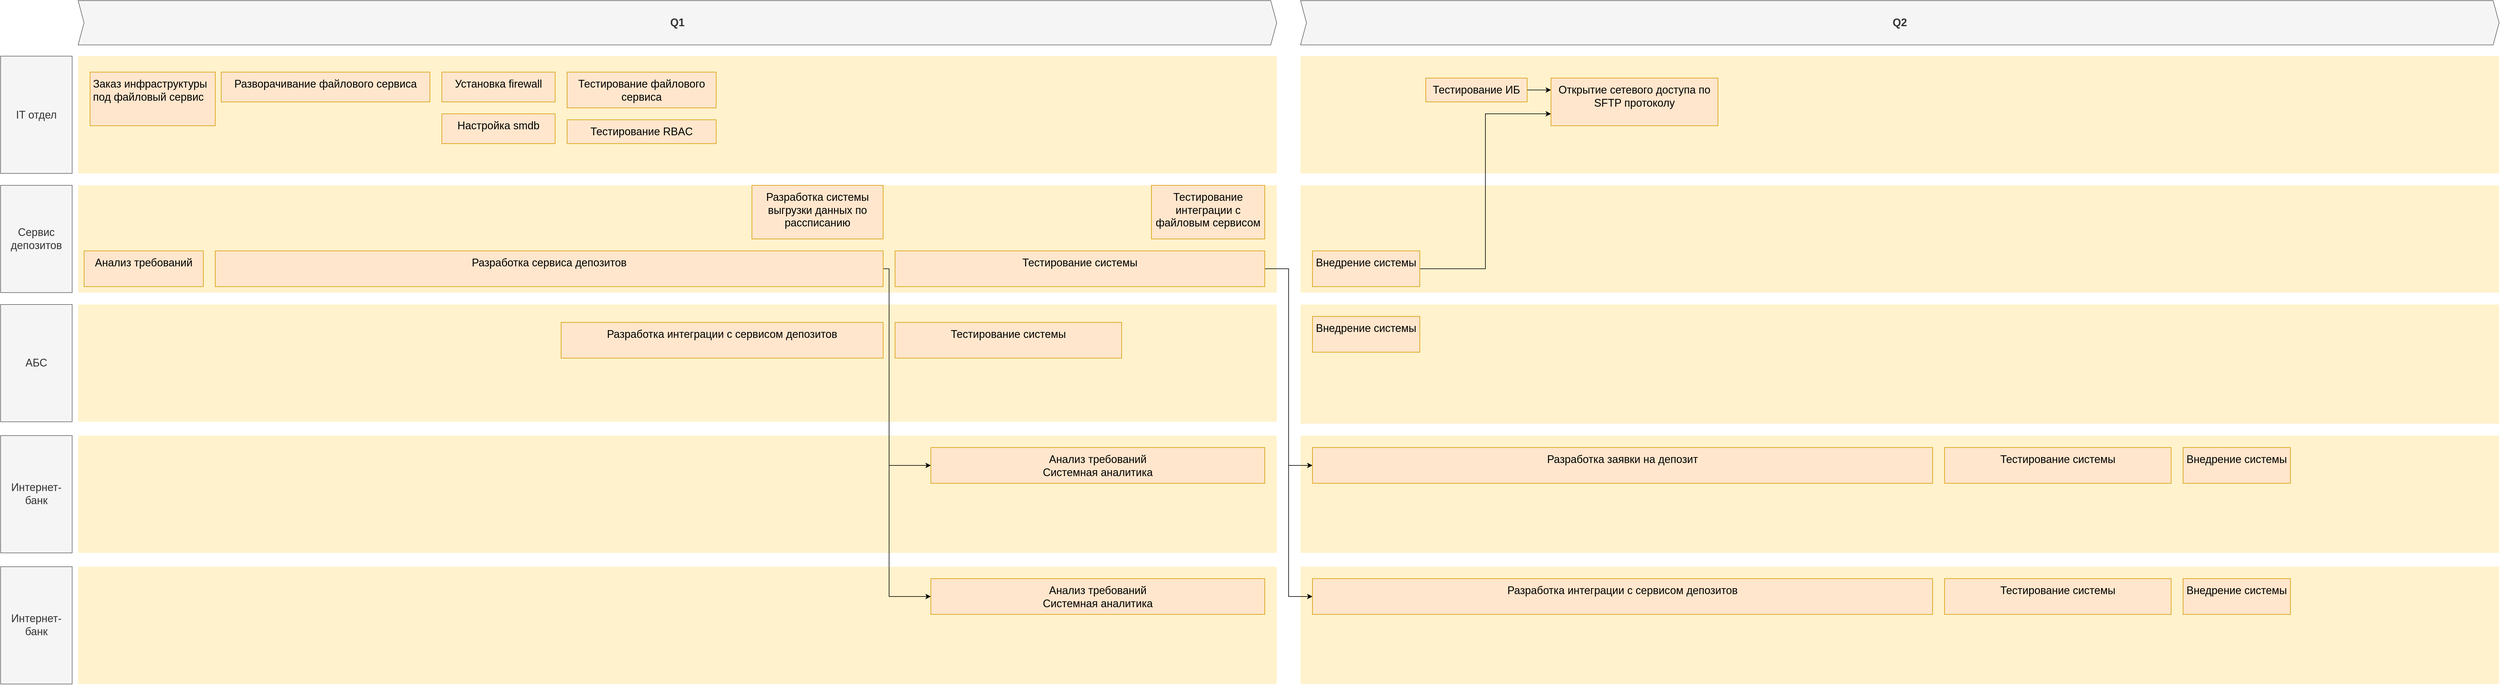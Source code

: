 <mxfile version="27.0.9" pages="2">
  <diagram id="1zcTAVt1k4KSup7FvAfL" name="Roadmap">
    <mxGraphModel dx="6865" dy="4442" grid="1" gridSize="10" guides="1" tooltips="1" connect="1" arrows="1" fold="1" page="1" pageScale="1" pageWidth="3300" pageHeight="2339" math="0" shadow="0">
      <root>
        <mxCell id="3D7FDG2aXA9G618_Kong-0" />
        <mxCell id="3D7FDG2aXA9G618_Kong-1" parent="3D7FDG2aXA9G618_Kong-0" />
        <mxCell id="DL-rw2GhNbQVCprEgeLU-49" value="" style="shape=rect;fillColor=#fff2cc;strokeColor=none;fontSize=24;html=1;whiteSpace=wrap;align=left;verticalAlign=top;spacing=5;rounded=0;" vertex="1" parent="3D7FDG2aXA9G618_Kong-1">
          <mxGeometry x="-2500" y="-510" width="2010" height="196.8" as="geometry" />
        </mxCell>
        <mxCell id="DL-rw2GhNbQVCprEgeLU-56" value="" style="shape=rect;fillColor=#fff2cc;strokeColor=none;fontSize=24;html=1;whiteSpace=wrap;align=left;verticalAlign=top;spacing=5;rounded=0;" vertex="1" parent="3D7FDG2aXA9G618_Kong-1">
          <mxGeometry x="-2500" y="-290" width="2010" height="196.8" as="geometry" />
        </mxCell>
        <mxCell id="DL-rw2GhNbQVCprEgeLU-37" value="" style="shape=rect;fillColor=#fff2cc;strokeColor=none;fontSize=24;html=1;whiteSpace=wrap;align=left;verticalAlign=top;spacing=5;rounded=0;" vertex="1" parent="3D7FDG2aXA9G618_Kong-1">
          <mxGeometry x="-2500" y="-730" width="2010" height="196.8" as="geometry" />
        </mxCell>
        <mxCell id="DL-rw2GhNbQVCprEgeLU-55" value="" style="shape=rect;fillColor=#fff2cc;strokeColor=none;fontSize=24;html=1;whiteSpace=wrap;align=left;verticalAlign=top;spacing=5;rounded=0;" vertex="1" parent="3D7FDG2aXA9G618_Kong-1">
          <mxGeometry x="-450" y="-290" width="2010" height="196.8" as="geometry" />
        </mxCell>
        <mxCell id="DL-rw2GhNbQVCprEgeLU-53" value="" style="shape=rect;fillColor=#fff2cc;strokeColor=none;fontSize=24;html=1;whiteSpace=wrap;align=left;verticalAlign=top;spacing=5;rounded=0;" vertex="1" parent="3D7FDG2aXA9G618_Kong-1">
          <mxGeometry x="-450" y="-510" width="2010" height="196.8" as="geometry" />
        </mxCell>
        <mxCell id="DL-rw2GhNbQVCprEgeLU-18" value="" style="shape=rect;fillColor=#fff2cc;strokeColor=none;fontSize=24;html=1;whiteSpace=wrap;align=left;verticalAlign=top;spacing=5;rounded=0;" vertex="1" parent="3D7FDG2aXA9G618_Kong-1">
          <mxGeometry x="-450" y="-1146.8" width="2010" height="196.8" as="geometry" />
        </mxCell>
        <mxCell id="wGroBH12Sy7-OgBsN0fJ-2" value="" style="shape=rect;fillColor=#fff2cc;strokeColor=none;fontSize=24;html=1;whiteSpace=wrap;align=left;verticalAlign=top;spacing=5;rounded=0;" parent="3D7FDG2aXA9G618_Kong-1" vertex="1">
          <mxGeometry x="-2500" y="-930" width="2010" height="180" as="geometry" />
        </mxCell>
        <mxCell id="wGroBH12Sy7-OgBsN0fJ-4" value="" style="shape=rect;fillColor=#fff2cc;strokeColor=none;fontSize=24;html=1;whiteSpace=wrap;align=left;verticalAlign=top;spacing=5;rounded=0;" parent="3D7FDG2aXA9G618_Kong-1" vertex="1">
          <mxGeometry x="-2500" y="-1146.8" width="2010" height="196.8" as="geometry" />
        </mxCell>
        <mxCell id="wGroBH12Sy7-OgBsN0fJ-5" value="Заказ инфраструктуры под файловый сервис" style="shape=rect;fillColor=#ffe6cc;strokeColor=#d79b00;fontSize=18;html=1;whiteSpace=wrap;align=left;verticalAlign=top;spacing=5;rounded=0;" parent="3D7FDG2aXA9G618_Kong-1" vertex="1">
          <mxGeometry x="-2480" y="-1120" width="210" height="90" as="geometry" />
        </mxCell>
        <mxCell id="wGroBH12Sy7-OgBsN0fJ-6" value="&lt;span style=&quot;text-align: left;&quot;&gt;Разворачивание файлового сервиса&lt;/span&gt;" style="shape=rect;fillColor=#ffe6cc;strokeColor=#d79b00;fontSize=18;html=1;whiteSpace=wrap;align=center;verticalAlign=top;spacing=5;rounded=0;" parent="3D7FDG2aXA9G618_Kong-1" vertex="1">
          <mxGeometry x="-2260" y="-1120" width="350" height="50" as="geometry" />
        </mxCell>
        <mxCell id="wGroBH12Sy7-OgBsN0fJ-7" value="IT отдел" style="rounded=0;whiteSpace=wrap;html=1;fillColor=#f5f5f5;fontColor=#333333;strokeColor=#666666;fontSize=18;" parent="3D7FDG2aXA9G618_Kong-1" vertex="1">
          <mxGeometry x="-2630" y="-1146.8" width="120" height="196.8" as="geometry" />
        </mxCell>
        <mxCell id="wGroBH12Sy7-OgBsN0fJ-8" value="Сервис депозитов" style="rounded=0;whiteSpace=wrap;html=1;fillColor=#f5f5f5;fontColor=#333333;strokeColor=#666666;fontSize=18;" parent="3D7FDG2aXA9G618_Kong-1" vertex="1">
          <mxGeometry x="-2630" y="-930" width="120" height="180" as="geometry" />
        </mxCell>
        <mxCell id="wGroBH12Sy7-OgBsN0fJ-9" value="Q1" style="shape=step;perimeter=stepPerimeter;whiteSpace=wrap;html=1;fixedSize=1;size=10;fillColor=#f5f5f5;strokeColor=#666666;fontSize=18;fontStyle=1;align=center;rounded=0;fontColor=#333333;" parent="3D7FDG2aXA9G618_Kong-1" vertex="1">
          <mxGeometry x="-2500" y="-1240" width="2010" height="74.4" as="geometry" />
        </mxCell>
        <mxCell id="wGroBH12Sy7-OgBsN0fJ-15" value="Разработка системы выгрузки данных по рассписанию" style="shape=rect;fillColor=#ffe6cc;strokeColor=#d79b00;fontSize=18;html=1;whiteSpace=wrap;align=center;verticalAlign=top;spacing=5;rounded=0;" parent="3D7FDG2aXA9G618_Kong-1" vertex="1">
          <mxGeometry x="-1370" y="-930" width="220" height="90" as="geometry" />
        </mxCell>
        <mxCell id="DL-rw2GhNbQVCprEgeLU-7" value="Открытие сетевого доступа по SFTP протоколу" style="shape=rect;fillColor=#ffe6cc;strokeColor=#d79b00;fontSize=18;html=1;whiteSpace=wrap;align=center;verticalAlign=top;spacing=5;rounded=0;" vertex="1" parent="3D7FDG2aXA9G618_Kong-1">
          <mxGeometry x="-30" y="-1110" width="280" height="80" as="geometry" />
        </mxCell>
        <mxCell id="DL-rw2GhNbQVCprEgeLU-8" value="&lt;span style=&quot;text-align: left;&quot;&gt;Установка firewall&lt;/span&gt;" style="shape=rect;fillColor=#ffe6cc;strokeColor=#d79b00;fontSize=18;html=1;whiteSpace=wrap;align=center;verticalAlign=top;spacing=5;rounded=0;" vertex="1" parent="3D7FDG2aXA9G618_Kong-1">
          <mxGeometry x="-1890" y="-1120" width="190" height="50" as="geometry" />
        </mxCell>
        <mxCell id="DL-rw2GhNbQVCprEgeLU-9" value="&lt;div style=&quot;text-align: left;&quot;&gt;&lt;span style=&quot;background-color: transparent; color: light-dark(rgb(0, 0, 0), rgb(255, 255, 255));&quot;&gt;Настройка smdb&lt;/span&gt;&lt;/div&gt;" style="shape=rect;fillColor=#ffe6cc;strokeColor=#d79b00;fontSize=18;html=1;whiteSpace=wrap;align=center;verticalAlign=top;spacing=5;rounded=0;" vertex="1" parent="3D7FDG2aXA9G618_Kong-1">
          <mxGeometry x="-1890" y="-1050" width="190" height="50" as="geometry" />
        </mxCell>
        <mxCell id="DL-rw2GhNbQVCprEgeLU-10" value="Тестирование файлового сервиса" style="shape=rect;fillColor=#ffe6cc;strokeColor=#d79b00;fontSize=18;html=1;whiteSpace=wrap;align=center;verticalAlign=top;spacing=5;rounded=0;" vertex="1" parent="3D7FDG2aXA9G618_Kong-1">
          <mxGeometry x="-1680" y="-1120" width="250" height="60" as="geometry" />
        </mxCell>
        <mxCell id="DL-rw2GhNbQVCprEgeLU-16" style="edgeStyle=orthogonalEdgeStyle;rounded=0;orthogonalLoop=1;jettySize=auto;html=1;entryX=0;entryY=0.25;entryDx=0;entryDy=0;" edge="1" parent="3D7FDG2aXA9G618_Kong-1" source="DL-rw2GhNbQVCprEgeLU-11" target="DL-rw2GhNbQVCprEgeLU-7">
          <mxGeometry relative="1" as="geometry" />
        </mxCell>
        <mxCell id="DL-rw2GhNbQVCprEgeLU-11" value="Тестирование ИБ" style="shape=rect;fillColor=#ffe6cc;strokeColor=#d79b00;fontSize=18;html=1;whiteSpace=wrap;align=center;verticalAlign=top;spacing=5;rounded=0;" vertex="1" parent="3D7FDG2aXA9G618_Kong-1">
          <mxGeometry x="-240" y="-1110" width="170" height="40" as="geometry" />
        </mxCell>
        <mxCell id="DL-rw2GhNbQVCprEgeLU-12" value="Тестирование RBAC" style="shape=rect;fillColor=#ffe6cc;strokeColor=#d79b00;fontSize=18;html=1;whiteSpace=wrap;align=center;verticalAlign=top;spacing=5;rounded=0;" vertex="1" parent="3D7FDG2aXA9G618_Kong-1">
          <mxGeometry x="-1680" y="-1040" width="250" height="40" as="geometry" />
        </mxCell>
        <mxCell id="DL-rw2GhNbQVCprEgeLU-14" value="Тестирование интеграции с файловым сервисом" style="shape=rect;fillColor=#ffe6cc;strokeColor=#d79b00;fontSize=18;html=1;whiteSpace=wrap;align=center;verticalAlign=top;spacing=5;rounded=0;" vertex="1" parent="3D7FDG2aXA9G618_Kong-1">
          <mxGeometry x="-700" y="-930" width="190" height="90" as="geometry" />
        </mxCell>
        <mxCell id="DL-rw2GhNbQVCprEgeLU-17" value="" style="shape=rect;fillColor=#fff2cc;strokeColor=none;fontSize=24;html=1;whiteSpace=wrap;align=left;verticalAlign=top;spacing=5;rounded=0;" vertex="1" parent="3D7FDG2aXA9G618_Kong-1">
          <mxGeometry x="-450" y="-930" width="2010" height="180" as="geometry" />
        </mxCell>
        <mxCell id="DL-rw2GhNbQVCprEgeLU-21" value="Q2" style="shape=step;perimeter=stepPerimeter;whiteSpace=wrap;html=1;fixedSize=1;size=10;fillColor=#f5f5f5;strokeColor=#666666;fontSize=18;fontStyle=1;align=center;rounded=0;fontColor=#333333;" vertex="1" parent="3D7FDG2aXA9G618_Kong-1">
          <mxGeometry x="-450" y="-1240" width="2010" height="74.4" as="geometry" />
        </mxCell>
        <mxCell id="DL-rw2GhNbQVCprEgeLU-64" style="edgeStyle=orthogonalEdgeStyle;rounded=0;orthogonalLoop=1;jettySize=auto;html=1;entryX=0;entryY=0.5;entryDx=0;entryDy=0;" edge="1" parent="3D7FDG2aXA9G618_Kong-1" source="DL-rw2GhNbQVCprEgeLU-22" target="DL-rw2GhNbQVCprEgeLU-51">
          <mxGeometry relative="1" as="geometry" />
        </mxCell>
        <mxCell id="DL-rw2GhNbQVCprEgeLU-65" style="edgeStyle=orthogonalEdgeStyle;rounded=0;orthogonalLoop=1;jettySize=auto;html=1;entryX=0;entryY=0.5;entryDx=0;entryDy=0;" edge="1" parent="3D7FDG2aXA9G618_Kong-1" source="DL-rw2GhNbQVCprEgeLU-22" target="DL-rw2GhNbQVCprEgeLU-58">
          <mxGeometry relative="1" as="geometry" />
        </mxCell>
        <mxCell id="DL-rw2GhNbQVCprEgeLU-22" value="Тестирование системы" style="shape=rect;fillColor=#ffe6cc;strokeColor=#d79b00;fontSize=18;html=1;whiteSpace=wrap;align=center;verticalAlign=top;spacing=5;rounded=0;" vertex="1" parent="3D7FDG2aXA9G618_Kong-1">
          <mxGeometry x="-1130" y="-820" width="620" height="60" as="geometry" />
        </mxCell>
        <mxCell id="DL-rw2GhNbQVCprEgeLU-66" style="edgeStyle=orthogonalEdgeStyle;rounded=0;orthogonalLoop=1;jettySize=auto;html=1;entryX=0;entryY=0.5;entryDx=0;entryDy=0;" edge="1" parent="3D7FDG2aXA9G618_Kong-1" source="DL-rw2GhNbQVCprEgeLU-23" target="DL-rw2GhNbQVCprEgeLU-62">
          <mxGeometry relative="1" as="geometry">
            <Array as="points">
              <mxPoint x="-1140" y="-790" />
              <mxPoint x="-1140" y="-460" />
            </Array>
          </mxGeometry>
        </mxCell>
        <mxCell id="DL-rw2GhNbQVCprEgeLU-67" style="edgeStyle=orthogonalEdgeStyle;rounded=0;orthogonalLoop=1;jettySize=auto;html=1;entryX=0;entryY=0.5;entryDx=0;entryDy=0;" edge="1" parent="3D7FDG2aXA9G618_Kong-1" source="DL-rw2GhNbQVCprEgeLU-23" target="DL-rw2GhNbQVCprEgeLU-63">
          <mxGeometry relative="1" as="geometry">
            <Array as="points">
              <mxPoint x="-1140" y="-790" />
              <mxPoint x="-1140" y="-240" />
            </Array>
          </mxGeometry>
        </mxCell>
        <mxCell id="DL-rw2GhNbQVCprEgeLU-23" value="Разработка сервиса депозитов" style="shape=rect;fillColor=#ffe6cc;strokeColor=#d79b00;fontSize=18;html=1;whiteSpace=wrap;align=center;verticalAlign=top;spacing=5;rounded=0;" vertex="1" parent="3D7FDG2aXA9G618_Kong-1">
          <mxGeometry x="-2270" y="-820" width="1120" height="60" as="geometry" />
        </mxCell>
        <mxCell id="DL-rw2GhNbQVCprEgeLU-36" style="edgeStyle=orthogonalEdgeStyle;rounded=0;orthogonalLoop=1;jettySize=auto;html=1;entryX=0;entryY=0.75;entryDx=0;entryDy=0;" edge="1" parent="3D7FDG2aXA9G618_Kong-1" source="DL-rw2GhNbQVCprEgeLU-35" target="DL-rw2GhNbQVCprEgeLU-7">
          <mxGeometry relative="1" as="geometry" />
        </mxCell>
        <mxCell id="DL-rw2GhNbQVCprEgeLU-35" value="Внедрение системы" style="shape=rect;fillColor=#ffe6cc;strokeColor=#d79b00;fontSize=18;html=1;whiteSpace=wrap;align=center;verticalAlign=top;spacing=5;rounded=0;" vertex="1" parent="3D7FDG2aXA9G618_Kong-1">
          <mxGeometry x="-430" y="-820" width="180" height="60" as="geometry" />
        </mxCell>
        <mxCell id="DL-rw2GhNbQVCprEgeLU-40" value="АБС" style="rounded=0;whiteSpace=wrap;html=1;fillColor=#f5f5f5;fontColor=#333333;strokeColor=#666666;fontSize=18;" vertex="1" parent="3D7FDG2aXA9G618_Kong-1">
          <mxGeometry x="-2630" y="-730" width="120" height="196.8" as="geometry" />
        </mxCell>
        <mxCell id="DL-rw2GhNbQVCprEgeLU-45" value="Разработка интеграции с сервисом депозитов" style="shape=rect;fillColor=#ffe6cc;strokeColor=#d79b00;fontSize=18;html=1;whiteSpace=wrap;align=center;verticalAlign=top;spacing=5;rounded=0;" vertex="1" parent="3D7FDG2aXA9G618_Kong-1">
          <mxGeometry x="-1690" y="-700" width="540" height="60" as="geometry" />
        </mxCell>
        <mxCell id="DL-rw2GhNbQVCprEgeLU-46" value="Анализ требований" style="shape=rect;fillColor=#ffe6cc;strokeColor=#d79b00;fontSize=18;html=1;whiteSpace=wrap;align=center;verticalAlign=top;spacing=5;rounded=0;" vertex="1" parent="3D7FDG2aXA9G618_Kong-1">
          <mxGeometry x="-2490" y="-820" width="200" height="60" as="geometry" />
        </mxCell>
        <mxCell id="DL-rw2GhNbQVCprEgeLU-47" value="" style="shape=rect;fillColor=#fff2cc;strokeColor=none;fontSize=24;html=1;whiteSpace=wrap;align=left;verticalAlign=top;spacing=5;rounded=0;" vertex="1" parent="3D7FDG2aXA9G618_Kong-1">
          <mxGeometry x="-450" y="-730" width="2010" height="200" as="geometry" />
        </mxCell>
        <mxCell id="DL-rw2GhNbQVCprEgeLU-48" value="Внедрение системы" style="shape=rect;fillColor=#ffe6cc;strokeColor=#d79b00;fontSize=18;html=1;whiteSpace=wrap;align=center;verticalAlign=top;spacing=5;rounded=0;" vertex="1" parent="3D7FDG2aXA9G618_Kong-1">
          <mxGeometry x="-430" y="-710" width="180" height="60" as="geometry" />
        </mxCell>
        <mxCell id="DL-rw2GhNbQVCprEgeLU-50" value="Интернет-банк" style="rounded=0;whiteSpace=wrap;html=1;fillColor=#f5f5f5;fontColor=#333333;strokeColor=#666666;fontSize=18;" vertex="1" parent="3D7FDG2aXA9G618_Kong-1">
          <mxGeometry x="-2630" y="-510" width="120" height="196.8" as="geometry" />
        </mxCell>
        <mxCell id="DL-rw2GhNbQVCprEgeLU-51" value="Разработка заявки на депозит" style="shape=rect;fillColor=#ffe6cc;strokeColor=#d79b00;fontSize=18;html=1;whiteSpace=wrap;align=center;verticalAlign=top;spacing=5;rounded=0;" vertex="1" parent="3D7FDG2aXA9G618_Kong-1">
          <mxGeometry x="-430" y="-490" width="1040" height="60" as="geometry" />
        </mxCell>
        <mxCell id="DL-rw2GhNbQVCprEgeLU-52" value="Тестирование системы" style="shape=rect;fillColor=#ffe6cc;strokeColor=#d79b00;fontSize=18;html=1;whiteSpace=wrap;align=center;verticalAlign=top;spacing=5;rounded=0;" vertex="1" parent="3D7FDG2aXA9G618_Kong-1">
          <mxGeometry x="630" y="-490" width="380" height="60" as="geometry" />
        </mxCell>
        <mxCell id="DL-rw2GhNbQVCprEgeLU-54" value="Внедрение системы" style="shape=rect;fillColor=#ffe6cc;strokeColor=#d79b00;fontSize=18;html=1;whiteSpace=wrap;align=center;verticalAlign=top;spacing=5;rounded=0;" vertex="1" parent="3D7FDG2aXA9G618_Kong-1">
          <mxGeometry x="1030" y="-490" width="180" height="60" as="geometry" />
        </mxCell>
        <mxCell id="DL-rw2GhNbQVCprEgeLU-57" value="Интернет-банк" style="rounded=0;whiteSpace=wrap;html=1;fillColor=#f5f5f5;fontColor=#333333;strokeColor=#666666;fontSize=18;" vertex="1" parent="3D7FDG2aXA9G618_Kong-1">
          <mxGeometry x="-2630" y="-290" width="120" height="196.8" as="geometry" />
        </mxCell>
        <mxCell id="DL-rw2GhNbQVCprEgeLU-58" value="Разработка интеграции с сервисом депозитов" style="shape=rect;fillColor=#ffe6cc;strokeColor=#d79b00;fontSize=18;html=1;whiteSpace=wrap;align=center;verticalAlign=top;spacing=5;rounded=0;" vertex="1" parent="3D7FDG2aXA9G618_Kong-1">
          <mxGeometry x="-430" y="-270" width="1040" height="60" as="geometry" />
        </mxCell>
        <mxCell id="DL-rw2GhNbQVCprEgeLU-59" value="Тестирование системы" style="shape=rect;fillColor=#ffe6cc;strokeColor=#d79b00;fontSize=18;html=1;whiteSpace=wrap;align=center;verticalAlign=top;spacing=5;rounded=0;" vertex="1" parent="3D7FDG2aXA9G618_Kong-1">
          <mxGeometry x="630" y="-270" width="380" height="60" as="geometry" />
        </mxCell>
        <mxCell id="DL-rw2GhNbQVCprEgeLU-60" value="Внедрение системы" style="shape=rect;fillColor=#ffe6cc;strokeColor=#d79b00;fontSize=18;html=1;whiteSpace=wrap;align=center;verticalAlign=top;spacing=5;rounded=0;" vertex="1" parent="3D7FDG2aXA9G618_Kong-1">
          <mxGeometry x="1030" y="-270" width="180" height="60" as="geometry" />
        </mxCell>
        <mxCell id="DL-rw2GhNbQVCprEgeLU-61" value="Тестирование системы" style="shape=rect;fillColor=#ffe6cc;strokeColor=#d79b00;fontSize=18;html=1;whiteSpace=wrap;align=center;verticalAlign=top;spacing=5;rounded=0;" vertex="1" parent="3D7FDG2aXA9G618_Kong-1">
          <mxGeometry x="-1130" y="-700" width="380" height="60" as="geometry" />
        </mxCell>
        <mxCell id="DL-rw2GhNbQVCprEgeLU-62" value="Анализ требований&lt;div&gt;Системная аналитика&lt;/div&gt;" style="shape=rect;fillColor=#ffe6cc;strokeColor=#d79b00;fontSize=18;html=1;whiteSpace=wrap;align=center;verticalAlign=top;spacing=5;rounded=0;" vertex="1" parent="3D7FDG2aXA9G618_Kong-1">
          <mxGeometry x="-1070" y="-490" width="560" height="60" as="geometry" />
        </mxCell>
        <mxCell id="DL-rw2GhNbQVCprEgeLU-63" value="Анализ требований&lt;div&gt;Системная аналитика&lt;/div&gt;" style="shape=rect;fillColor=#ffe6cc;strokeColor=#d79b00;fontSize=18;html=1;whiteSpace=wrap;align=center;verticalAlign=top;spacing=5;rounded=0;" vertex="1" parent="3D7FDG2aXA9G618_Kong-1">
          <mxGeometry x="-1070" y="-270" width="560" height="60" as="geometry" />
        </mxCell>
      </root>
    </mxGraphModel>
  </diagram>
  <diagram id="6faDem5PxRRIMGQd80wj" name="Roadmap_change">
    <mxGraphModel grid="1" page="1" gridSize="10" guides="1" tooltips="1" connect="1" arrows="1" fold="1" pageScale="1" pageWidth="3300" pageHeight="2339" math="0" shadow="0">
      <root>
        <mxCell id="0" />
        <mxCell id="1" parent="0" />
        <mxCell id="QlwB00z0-otb056kdUWZ-19" value="" style="shape=rect;fillColor=#fff2cc;strokeColor=none;fontSize=24;html=1;whiteSpace=wrap;align=left;verticalAlign=top;spacing=5;rounded=0;" vertex="1" parent="1">
          <mxGeometry x="-2500" y="-530" width="1620" height="190" as="geometry" />
        </mxCell>
        <mxCell id="QlwB00z0-otb056kdUWZ-18" value="" style="shape=rect;fillColor=#fff2cc;strokeColor=none;fontSize=24;html=1;whiteSpace=wrap;align=left;verticalAlign=top;spacing=5;rounded=0;" vertex="1" parent="1">
          <mxGeometry x="-2500" y="-730" width="1620" height="180" as="geometry" />
        </mxCell>
        <mxCell id="QlwB00z0-otb056kdUWZ-17" value="" style="shape=rect;fillColor=#fff2cc;strokeColor=none;fontSize=24;html=1;whiteSpace=wrap;align=left;verticalAlign=top;spacing=5;rounded=0;" vertex="1" parent="1">
          <mxGeometry x="-2500" y="-930" width="1610" height="180" as="geometry" />
        </mxCell>
        <mxCell id="QlwB00z0-otb056kdUWZ-3" value="" style="shape=rect;fillColor=#fff2cc;strokeColor=none;fontSize=24;html=1;whiteSpace=wrap;align=left;verticalAlign=top;spacing=5;rounded=0;" vertex="1" parent="1">
          <mxGeometry x="-2500" y="-1146.8" width="1610" height="196.8" as="geometry" />
        </mxCell>
        <mxCell id="QlwB00z0-otb056kdUWZ-4" value="T1 - API сервиса интеграции депозитов АБС" style="shape=rect;fillColor=#ffe6cc;strokeColor=#d79b00;fontSize=18;html=1;whiteSpace=wrap;align=left;verticalAlign=top;spacing=5;rounded=0;" vertex="1" parent="1">
          <mxGeometry x="-2480" y="-1120" width="390" height="50" as="geometry" />
        </mxCell>
        <mxCell id="QlwB00z0-otb056kdUWZ-5" value="T2 - Передача файлов на SFTP-сервер" style="shape=rect;fillColor=#ffe6cc;strokeColor=#d79b00;fontSize=18;html=1;whiteSpace=wrap;align=center;verticalAlign=top;spacing=5;rounded=0;" vertex="1" parent="1">
          <mxGeometry x="-2120" y="-1040" width="550" height="60" as="geometry" />
        </mxCell>
        <mxCell id="QlwB00z0-otb056kdUWZ-6" value="АБС&lt;div&gt;Сервис интеграции депозитов&lt;/div&gt;" style="rounded=0;whiteSpace=wrap;html=1;fillColor=#f5f5f5;fontColor=#333333;strokeColor=#666666;fontSize=18;" vertex="1" parent="1">
          <mxGeometry x="-2630" y="-1146.8" width="120" height="196.8" as="geometry" />
        </mxCell>
        <mxCell id="QlwB00z0-otb056kdUWZ-7" value="SFTP" style="rounded=0;whiteSpace=wrap;html=1;fillColor=#f5f5f5;fontColor=#333333;strokeColor=#666666;fontSize=18;" vertex="1" parent="1">
          <mxGeometry x="-2630" y="-930" width="120" height="180" as="geometry" />
        </mxCell>
        <mxCell id="QlwB00z0-otb056kdUWZ-8" value="Q2" style="shape=step;perimeter=stepPerimeter;whiteSpace=wrap;html=1;fixedSize=1;size=10;fillColor=#f5f5f5;strokeColor=#666666;fontSize=18;fontStyle=1;align=center;rounded=0;fontColor=#333333;" vertex="1" parent="1">
          <mxGeometry x="-2500" y="-1240" width="1610" height="74.4" as="geometry" />
        </mxCell>
        <mxCell id="QlwB00z0-otb056kdUWZ-11" value="T5 - Вывод ставок пользователю системы колл-центра" style="shape=rect;fillColor=#ffe6cc;strokeColor=#d79b00;fontSize=18;html=1;whiteSpace=wrap;align=center;verticalAlign=top;spacing=5;rounded=0;" vertex="1" parent="1">
          <mxGeometry x="-1860" y="-640" width="940" height="50" as="geometry" />
        </mxCell>
        <mxCell id="QlwB00z0-otb056kdUWZ-12" value="T4 - Получение ставок через API интеграции АБС" style="shape=rect;fillColor=#ffe6cc;strokeColor=#d79b00;fontSize=18;html=1;whiteSpace=wrap;align=center;verticalAlign=top;spacing=5;rounded=0;" vertex="1" parent="1">
          <mxGeometry x="-2060" y="-720" width="480" height="60" as="geometry" />
        </mxCell>
        <mxCell id="QlwB00z0-otb056kdUWZ-13" value="T6 - Получение файлов с SFTP для операторов партнера" style="shape=rect;fillColor=#ffe6cc;strokeColor=#d79b00;fontSize=18;html=1;whiteSpace=wrap;align=center;verticalAlign=top;spacing=5;rounded=0;" vertex="1" parent="1">
          <mxGeometry x="-1560" y="-470" width="640" height="50" as="geometry" />
        </mxCell>
        <mxCell id="QlwB00z0-otb056kdUWZ-14" value="Система колл-центра" style="rounded=0;whiteSpace=wrap;html=1;fillColor=#f5f5f5;fontColor=#333333;strokeColor=#666666;fontSize=18;" vertex="1" parent="1">
          <mxGeometry x="-2630" y="-730" width="120" height="180" as="geometry" />
        </mxCell>
        <mxCell id="QlwB00z0-otb056kdUWZ-15" value="Система&amp;nbsp; партнерского колл-центра" style="rounded=0;whiteSpace=wrap;html=1;fillColor=#f5f5f5;fontColor=#333333;strokeColor=#666666;fontSize=18;" vertex="1" parent="1">
          <mxGeometry x="-2630" y="-530" width="120" height="190" as="geometry" />
        </mxCell>
        <mxCell id="QlwB00z0-otb056kdUWZ-16" value="T3 - Развернуть SFTP сервер" style="shape=rect;fillColor=#ffe6cc;strokeColor=#d79b00;fontSize=18;html=1;whiteSpace=wrap;align=center;verticalAlign=top;spacing=5;rounded=0;" vertex="1" parent="1">
          <mxGeometry x="-2400" y="-910" width="280" height="60" as="geometry" />
        </mxCell>
      </root>
    </mxGraphModel>
  </diagram>
</mxfile>
